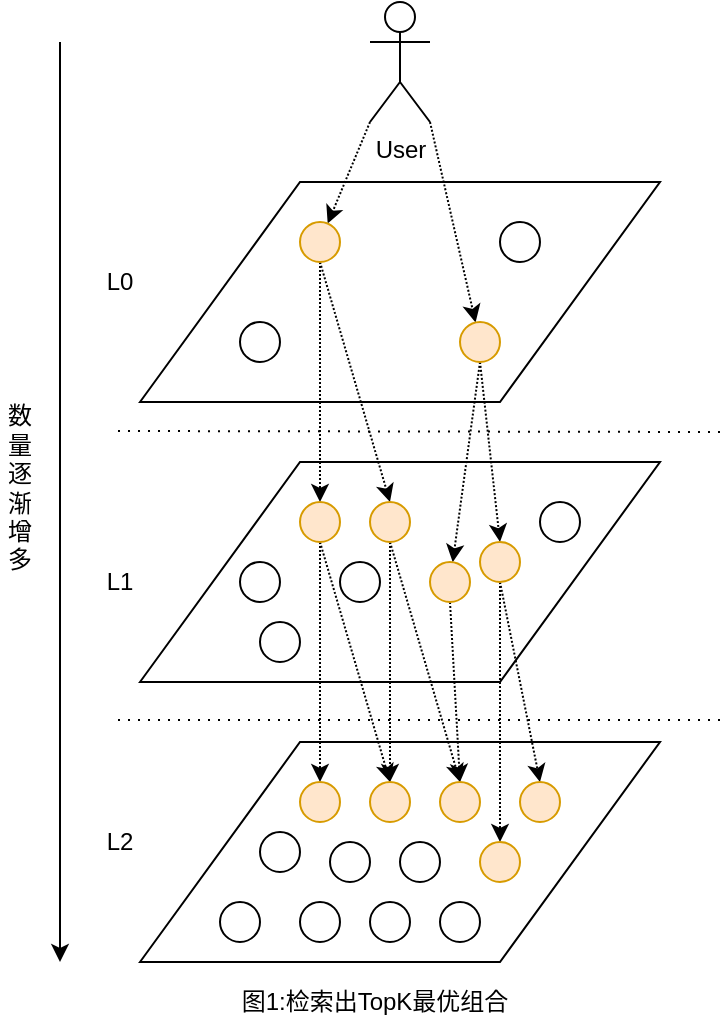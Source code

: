 <mxfile version="21.7.2" type="github">
  <diagram name="第 1 页" id="YZyT8K-70d4HIIG4SEjL">
    <mxGraphModel dx="1050" dy="557" grid="1" gridSize="10" guides="1" tooltips="1" connect="1" arrows="1" fold="1" page="1" pageScale="1" pageWidth="827" pageHeight="1169" math="0" shadow="0">
      <root>
        <mxCell id="0" />
        <mxCell id="1" parent="0" />
        <mxCell id="H4_v0GAS5HZlkCoq1YGe-1" value="" style="shape=parallelogram;perimeter=parallelogramPerimeter;whiteSpace=wrap;html=1;fixedSize=1;size=80;" vertex="1" parent="1">
          <mxGeometry x="120" y="580" width="260" height="110" as="geometry" />
        </mxCell>
        <mxCell id="H4_v0GAS5HZlkCoq1YGe-2" value="" style="shape=parallelogram;perimeter=parallelogramPerimeter;whiteSpace=wrap;html=1;fixedSize=1;size=80;" vertex="1" parent="1">
          <mxGeometry x="120" y="440" width="260" height="110" as="geometry" />
        </mxCell>
        <mxCell id="H4_v0GAS5HZlkCoq1YGe-3" value="" style="shape=parallelogram;perimeter=parallelogramPerimeter;whiteSpace=wrap;html=1;fixedSize=1;size=80;" vertex="1" parent="1">
          <mxGeometry x="120" y="300" width="260" height="110" as="geometry" />
        </mxCell>
        <mxCell id="H4_v0GAS5HZlkCoq1YGe-4" style="rounded=0;orthogonalLoop=1;jettySize=auto;html=1;exitX=0;exitY=1;exitDx=0;exitDy=0;exitPerimeter=0;dashed=1;dashPattern=1 1;" edge="1" parent="1" source="H4_v0GAS5HZlkCoq1YGe-6" target="H4_v0GAS5HZlkCoq1YGe-9">
          <mxGeometry relative="1" as="geometry" />
        </mxCell>
        <mxCell id="H4_v0GAS5HZlkCoq1YGe-5" style="edgeStyle=none;rounded=0;orthogonalLoop=1;jettySize=auto;html=1;exitX=1;exitY=1;exitDx=0;exitDy=0;exitPerimeter=0;dashed=1;dashPattern=1 1;" edge="1" parent="1" source="H4_v0GAS5HZlkCoq1YGe-6" target="H4_v0GAS5HZlkCoq1YGe-14">
          <mxGeometry relative="1" as="geometry" />
        </mxCell>
        <mxCell id="H4_v0GAS5HZlkCoq1YGe-6" value="User" style="shape=umlActor;verticalLabelPosition=bottom;verticalAlign=top;html=1;outlineConnect=0;" vertex="1" parent="1">
          <mxGeometry x="235" y="210" width="30" height="60" as="geometry" />
        </mxCell>
        <mxCell id="H4_v0GAS5HZlkCoq1YGe-7" style="edgeStyle=none;rounded=0;orthogonalLoop=1;jettySize=auto;html=1;exitX=0.5;exitY=1;exitDx=0;exitDy=0;entryX=0.5;entryY=0;entryDx=0;entryDy=0;dashed=1;dashPattern=1 1;" edge="1" parent="1" source="H4_v0GAS5HZlkCoq1YGe-9" target="H4_v0GAS5HZlkCoq1YGe-21">
          <mxGeometry relative="1" as="geometry" />
        </mxCell>
        <mxCell id="H4_v0GAS5HZlkCoq1YGe-8" style="edgeStyle=none;rounded=0;orthogonalLoop=1;jettySize=auto;html=1;exitX=0.5;exitY=1;exitDx=0;exitDy=0;entryX=0.5;entryY=0;entryDx=0;entryDy=0;dashed=1;dashPattern=1 1;" edge="1" parent="1" source="H4_v0GAS5HZlkCoq1YGe-9" target="H4_v0GAS5HZlkCoq1YGe-17">
          <mxGeometry relative="1" as="geometry" />
        </mxCell>
        <mxCell id="H4_v0GAS5HZlkCoq1YGe-9" value="" style="ellipse;whiteSpace=wrap;html=1;aspect=fixed;fillColor=#ffe6cc;strokeColor=#d79b00;" vertex="1" parent="1">
          <mxGeometry x="200" y="320" width="20" height="20" as="geometry" />
        </mxCell>
        <mxCell id="H4_v0GAS5HZlkCoq1YGe-10" value="" style="ellipse;whiteSpace=wrap;html=1;aspect=fixed;" vertex="1" parent="1">
          <mxGeometry x="170" y="370" width="20" height="20" as="geometry" />
        </mxCell>
        <mxCell id="H4_v0GAS5HZlkCoq1YGe-11" value="" style="ellipse;whiteSpace=wrap;html=1;aspect=fixed;" vertex="1" parent="1">
          <mxGeometry x="300" y="320" width="20" height="20" as="geometry" />
        </mxCell>
        <mxCell id="H4_v0GAS5HZlkCoq1YGe-12" style="edgeStyle=none;rounded=0;orthogonalLoop=1;jettySize=auto;html=1;exitX=0.5;exitY=1;exitDx=0;exitDy=0;dashed=1;dashPattern=1 1;" edge="1" parent="1" source="H4_v0GAS5HZlkCoq1YGe-14" target="H4_v0GAS5HZlkCoq1YGe-29">
          <mxGeometry relative="1" as="geometry" />
        </mxCell>
        <mxCell id="H4_v0GAS5HZlkCoq1YGe-13" style="edgeStyle=none;rounded=0;orthogonalLoop=1;jettySize=auto;html=1;exitX=0.5;exitY=1;exitDx=0;exitDy=0;entryX=0.5;entryY=0;entryDx=0;entryDy=0;dashed=1;dashPattern=1 1;" edge="1" parent="1" source="H4_v0GAS5HZlkCoq1YGe-14" target="H4_v0GAS5HZlkCoq1YGe-26">
          <mxGeometry relative="1" as="geometry" />
        </mxCell>
        <mxCell id="H4_v0GAS5HZlkCoq1YGe-14" value="" style="ellipse;whiteSpace=wrap;html=1;aspect=fixed;fillColor=#ffe6cc;strokeColor=#d79b00;" vertex="1" parent="1">
          <mxGeometry x="280" y="370" width="20" height="20" as="geometry" />
        </mxCell>
        <mxCell id="H4_v0GAS5HZlkCoq1YGe-15" style="edgeStyle=none;rounded=0;orthogonalLoop=1;jettySize=auto;html=1;exitX=0.5;exitY=1;exitDx=0;exitDy=0;entryX=0.5;entryY=0;entryDx=0;entryDy=0;dashed=1;dashPattern=1 1;" edge="1" parent="1" source="H4_v0GAS5HZlkCoq1YGe-17" target="H4_v0GAS5HZlkCoq1YGe-30">
          <mxGeometry relative="1" as="geometry" />
        </mxCell>
        <mxCell id="H4_v0GAS5HZlkCoq1YGe-16" style="edgeStyle=none;rounded=0;orthogonalLoop=1;jettySize=auto;html=1;exitX=0.5;exitY=1;exitDx=0;exitDy=0;entryX=0.5;entryY=0;entryDx=0;entryDy=0;dashed=1;dashPattern=1 1;" edge="1" parent="1" source="H4_v0GAS5HZlkCoq1YGe-17" target="H4_v0GAS5HZlkCoq1YGe-34">
          <mxGeometry relative="1" as="geometry" />
        </mxCell>
        <mxCell id="H4_v0GAS5HZlkCoq1YGe-17" value="" style="ellipse;whiteSpace=wrap;html=1;aspect=fixed;fillColor=#ffe6cc;strokeColor=#d79b00;" vertex="1" parent="1">
          <mxGeometry x="200" y="460" width="20" height="20" as="geometry" />
        </mxCell>
        <mxCell id="H4_v0GAS5HZlkCoq1YGe-18" value="" style="ellipse;whiteSpace=wrap;html=1;aspect=fixed;" vertex="1" parent="1">
          <mxGeometry x="180" y="520" width="20" height="20" as="geometry" />
        </mxCell>
        <mxCell id="H4_v0GAS5HZlkCoq1YGe-19" style="edgeStyle=none;rounded=0;orthogonalLoop=1;jettySize=auto;html=1;exitX=0.5;exitY=1;exitDx=0;exitDy=0;entryX=0.5;entryY=0;entryDx=0;entryDy=0;dashed=1;dashPattern=1 1;" edge="1" parent="1" source="H4_v0GAS5HZlkCoq1YGe-21" target="H4_v0GAS5HZlkCoq1YGe-34">
          <mxGeometry relative="1" as="geometry" />
        </mxCell>
        <mxCell id="H4_v0GAS5HZlkCoq1YGe-20" style="edgeStyle=none;rounded=0;orthogonalLoop=1;jettySize=auto;html=1;exitX=0.5;exitY=1;exitDx=0;exitDy=0;entryX=0.5;entryY=0;entryDx=0;entryDy=0;dashed=1;dashPattern=1 1;" edge="1" parent="1" source="H4_v0GAS5HZlkCoq1YGe-21" target="H4_v0GAS5HZlkCoq1YGe-36">
          <mxGeometry relative="1" as="geometry" />
        </mxCell>
        <mxCell id="H4_v0GAS5HZlkCoq1YGe-21" value="" style="ellipse;whiteSpace=wrap;html=1;aspect=fixed;fillColor=#ffe6cc;strokeColor=#d79b00;" vertex="1" parent="1">
          <mxGeometry x="235" y="460" width="20" height="20" as="geometry" />
        </mxCell>
        <mxCell id="H4_v0GAS5HZlkCoq1YGe-22" value="" style="ellipse;whiteSpace=wrap;html=1;aspect=fixed;" vertex="1" parent="1">
          <mxGeometry x="220" y="490" width="20" height="20" as="geometry" />
        </mxCell>
        <mxCell id="H4_v0GAS5HZlkCoq1YGe-23" value="" style="ellipse;whiteSpace=wrap;html=1;aspect=fixed;" vertex="1" parent="1">
          <mxGeometry x="320" y="460" width="20" height="20" as="geometry" />
        </mxCell>
        <mxCell id="H4_v0GAS5HZlkCoq1YGe-24" style="edgeStyle=none;rounded=0;orthogonalLoop=1;jettySize=auto;html=1;exitX=0.5;exitY=1;exitDx=0;exitDy=0;entryX=0.5;entryY=0;entryDx=0;entryDy=0;dashed=1;dashPattern=1 1;" edge="1" parent="1" source="H4_v0GAS5HZlkCoq1YGe-26" target="H4_v0GAS5HZlkCoq1YGe-39">
          <mxGeometry relative="1" as="geometry" />
        </mxCell>
        <mxCell id="H4_v0GAS5HZlkCoq1YGe-25" style="edgeStyle=none;rounded=0;orthogonalLoop=1;jettySize=auto;html=1;exitX=0.5;exitY=1;exitDx=0;exitDy=0;entryX=0.5;entryY=0;entryDx=0;entryDy=0;dashed=1;dashPattern=1 1;" edge="1" parent="1" source="H4_v0GAS5HZlkCoq1YGe-26" target="H4_v0GAS5HZlkCoq1YGe-40">
          <mxGeometry relative="1" as="geometry" />
        </mxCell>
        <mxCell id="H4_v0GAS5HZlkCoq1YGe-26" value="" style="ellipse;whiteSpace=wrap;html=1;aspect=fixed;fillColor=#ffe6cc;strokeColor=#d79b00;" vertex="1" parent="1">
          <mxGeometry x="290" y="480" width="20" height="20" as="geometry" />
        </mxCell>
        <mxCell id="H4_v0GAS5HZlkCoq1YGe-27" value="" style="ellipse;whiteSpace=wrap;html=1;aspect=fixed;" vertex="1" parent="1">
          <mxGeometry x="170" y="490" width="20" height="20" as="geometry" />
        </mxCell>
        <mxCell id="H4_v0GAS5HZlkCoq1YGe-28" style="edgeStyle=none;rounded=0;orthogonalLoop=1;jettySize=auto;html=1;exitX=0.5;exitY=1;exitDx=0;exitDy=0;dashed=1;dashPattern=1 1;entryX=0.5;entryY=0;entryDx=0;entryDy=0;" edge="1" parent="1" source="H4_v0GAS5HZlkCoq1YGe-29" target="H4_v0GAS5HZlkCoq1YGe-36">
          <mxGeometry relative="1" as="geometry">
            <mxPoint x="282" y="600" as="targetPoint" />
          </mxGeometry>
        </mxCell>
        <mxCell id="H4_v0GAS5HZlkCoq1YGe-29" value="" style="ellipse;whiteSpace=wrap;html=1;aspect=fixed;fillColor=#ffe6cc;strokeColor=#d79b00;" vertex="1" parent="1">
          <mxGeometry x="265" y="490" width="20" height="20" as="geometry" />
        </mxCell>
        <mxCell id="H4_v0GAS5HZlkCoq1YGe-30" value="" style="ellipse;whiteSpace=wrap;html=1;aspect=fixed;fillColor=#ffe6cc;strokeColor=#d79b00;" vertex="1" parent="1">
          <mxGeometry x="200" y="600" width="20" height="20" as="geometry" />
        </mxCell>
        <mxCell id="H4_v0GAS5HZlkCoq1YGe-31" value="" style="ellipse;whiteSpace=wrap;html=1;aspect=fixed;" vertex="1" parent="1">
          <mxGeometry x="180" y="625" width="20" height="20" as="geometry" />
        </mxCell>
        <mxCell id="H4_v0GAS5HZlkCoq1YGe-32" value="" style="ellipse;whiteSpace=wrap;html=1;aspect=fixed;" vertex="1" parent="1">
          <mxGeometry x="160" y="660" width="20" height="20" as="geometry" />
        </mxCell>
        <mxCell id="H4_v0GAS5HZlkCoq1YGe-33" value="" style="ellipse;whiteSpace=wrap;html=1;aspect=fixed;" vertex="1" parent="1">
          <mxGeometry x="215" y="630" width="20" height="20" as="geometry" />
        </mxCell>
        <mxCell id="H4_v0GAS5HZlkCoq1YGe-34" value="" style="ellipse;whiteSpace=wrap;html=1;aspect=fixed;fillColor=#ffe6cc;strokeColor=#d79b00;" vertex="1" parent="1">
          <mxGeometry x="235" y="600" width="20" height="20" as="geometry" />
        </mxCell>
        <mxCell id="H4_v0GAS5HZlkCoq1YGe-35" value="" style="ellipse;whiteSpace=wrap;html=1;aspect=fixed;" vertex="1" parent="1">
          <mxGeometry x="200" y="660" width="20" height="20" as="geometry" />
        </mxCell>
        <mxCell id="H4_v0GAS5HZlkCoq1YGe-36" value="" style="ellipse;whiteSpace=wrap;html=1;aspect=fixed;fillColor=#ffe6cc;strokeColor=#d79b00;" vertex="1" parent="1">
          <mxGeometry x="270" y="600" width="20" height="20" as="geometry" />
        </mxCell>
        <mxCell id="H4_v0GAS5HZlkCoq1YGe-37" value="" style="ellipse;whiteSpace=wrap;html=1;aspect=fixed;" vertex="1" parent="1">
          <mxGeometry x="250" y="630" width="20" height="20" as="geometry" />
        </mxCell>
        <mxCell id="H4_v0GAS5HZlkCoq1YGe-38" value="" style="ellipse;whiteSpace=wrap;html=1;aspect=fixed;" vertex="1" parent="1">
          <mxGeometry x="235" y="660" width="20" height="20" as="geometry" />
        </mxCell>
        <mxCell id="H4_v0GAS5HZlkCoq1YGe-39" value="" style="ellipse;whiteSpace=wrap;html=1;aspect=fixed;fillColor=#ffe6cc;strokeColor=#d79b00;" vertex="1" parent="1">
          <mxGeometry x="310" y="600" width="20" height="20" as="geometry" />
        </mxCell>
        <mxCell id="H4_v0GAS5HZlkCoq1YGe-40" value="" style="ellipse;whiteSpace=wrap;html=1;aspect=fixed;fillColor=#ffe6cc;strokeColor=#d79b00;" vertex="1" parent="1">
          <mxGeometry x="290" y="630" width="20" height="20" as="geometry" />
        </mxCell>
        <mxCell id="H4_v0GAS5HZlkCoq1YGe-41" value="" style="ellipse;whiteSpace=wrap;html=1;aspect=fixed;" vertex="1" parent="1">
          <mxGeometry x="270" y="660" width="20" height="20" as="geometry" />
        </mxCell>
        <mxCell id="H4_v0GAS5HZlkCoq1YGe-42" value="" style="endArrow=classic;html=1;" edge="1" parent="1">
          <mxGeometry width="50" height="50" relative="1" as="geometry">
            <mxPoint x="80" y="230" as="sourcePoint" />
            <mxPoint x="80" y="690" as="targetPoint" />
          </mxGeometry>
        </mxCell>
        <mxCell id="H4_v0GAS5HZlkCoq1YGe-43" value="数量逐渐增多" style="text;html=1;strokeColor=none;fillColor=none;align=center;verticalAlign=middle;whiteSpace=wrap;rounded=0;dashed=1;dashPattern=1 1;" vertex="1" parent="1">
          <mxGeometry x="50" y="390" width="20" height="125" as="geometry" />
        </mxCell>
        <mxCell id="H4_v0GAS5HZlkCoq1YGe-44" value="L0" style="text;html=1;strokeColor=none;fillColor=none;align=center;verticalAlign=middle;whiteSpace=wrap;rounded=0;dashed=1;dashPattern=1 1;" vertex="1" parent="1">
          <mxGeometry x="90" y="340" width="40" height="20" as="geometry" />
        </mxCell>
        <mxCell id="H4_v0GAS5HZlkCoq1YGe-45" value="L1" style="text;html=1;strokeColor=none;fillColor=none;align=center;verticalAlign=middle;whiteSpace=wrap;rounded=0;dashed=1;dashPattern=1 1;" vertex="1" parent="1">
          <mxGeometry x="90" y="490" width="40" height="20" as="geometry" />
        </mxCell>
        <mxCell id="H4_v0GAS5HZlkCoq1YGe-46" value="L2" style="text;html=1;strokeColor=none;fillColor=none;align=center;verticalAlign=middle;whiteSpace=wrap;rounded=0;dashed=1;dashPattern=1 1;" vertex="1" parent="1">
          <mxGeometry x="90" y="620" width="40" height="20" as="geometry" />
        </mxCell>
        <mxCell id="H4_v0GAS5HZlkCoq1YGe-47" value="图1:检索出TopK最优组合" style="text;html=1;strokeColor=none;fillColor=none;align=center;verticalAlign=middle;whiteSpace=wrap;rounded=0;" vertex="1" parent="1">
          <mxGeometry x="165" y="700" width="145" height="20" as="geometry" />
        </mxCell>
        <mxCell id="H4_v0GAS5HZlkCoq1YGe-48" value="" style="endArrow=none;html=1;dashed=1;dashPattern=1 4;" edge="1" parent="1">
          <mxGeometry width="50" height="50" relative="1" as="geometry">
            <mxPoint x="410" y="425" as="sourcePoint" />
            <mxPoint x="108" y="424.5" as="targetPoint" />
          </mxGeometry>
        </mxCell>
        <mxCell id="H4_v0GAS5HZlkCoq1YGe-49" value="" style="endArrow=none;html=1;dashed=1;dashPattern=1 4;" edge="1" parent="1">
          <mxGeometry width="50" height="50" relative="1" as="geometry">
            <mxPoint x="410" y="569" as="sourcePoint" />
            <mxPoint x="108" y="569" as="targetPoint" />
          </mxGeometry>
        </mxCell>
      </root>
    </mxGraphModel>
  </diagram>
</mxfile>
